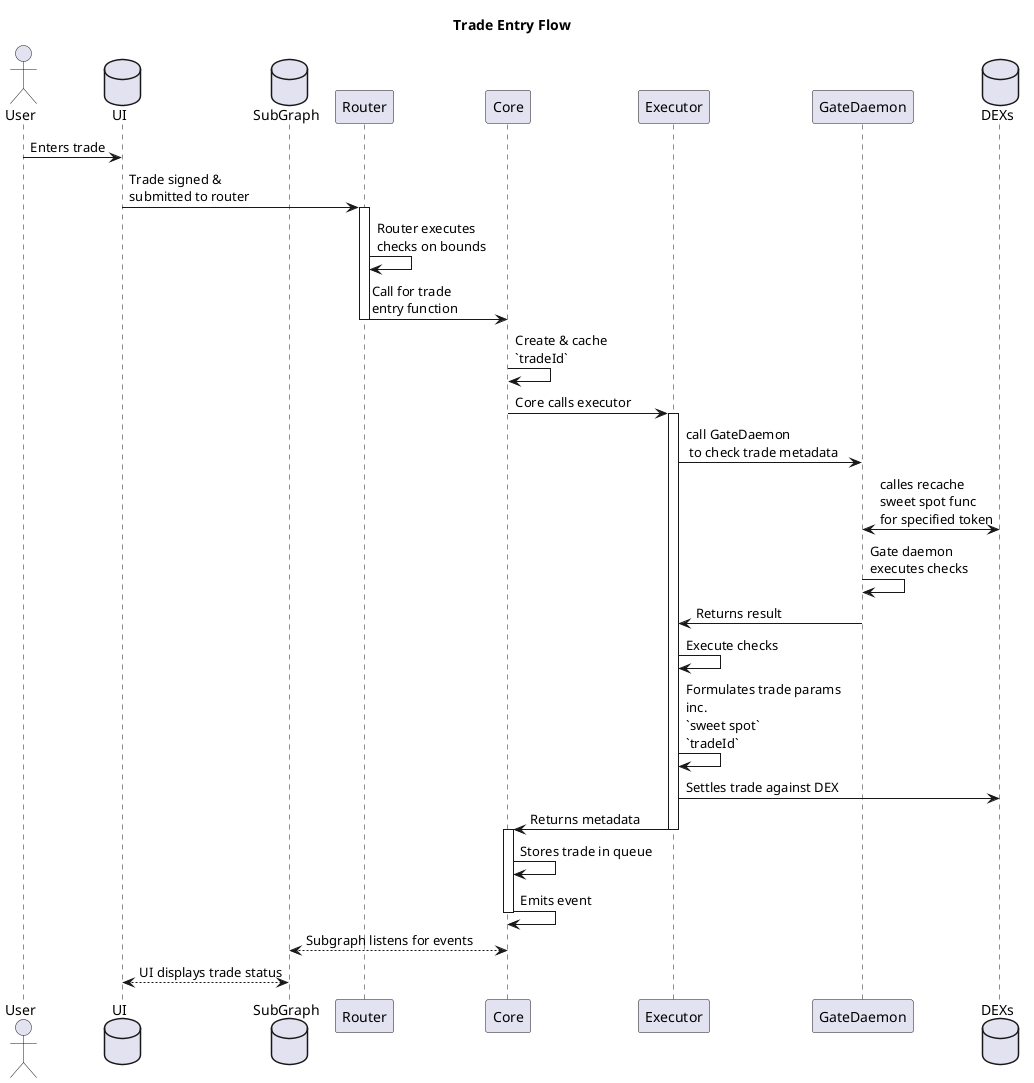 @startuml Trade Entry
title Trade Entry Flow

actor User
database "UI" as UI
database "SubGraph" as S
participant "Router" as R
participant "Core" as C
participant "Executor" as E
participant "GateDaemon" as GD
database "DEXs" as DEX

' == Authentication ==

User -> UI: Enters trade
UI -> R: Trade signed &\nsubmitted to router
activate R
R -> R: Router executes\nchecks on bounds
R -> C: Call for trade\nentry function
deactivate R
C -> C: Create & cache\n`tradeId`
C -> E: Core calls executor
activate E
E -> GD: call GateDaemon\n to check trade metadata
GD <-> DEX: calles recache \nsweet spot func\nfor specified token
GD -> GD: Gate daemon\nexecutes checks
GD -> E: Returns result
E -> E: Execute checks
E -> E: Formulates trade params\ninc.\n`sweet spot`\n`tradeId`
E -> DEX: Settles trade against DEX
E -> C: Returns metadata
deactivate E
activate C
C -> C: Stores trade in queue
C -> C: Emits event
deactivate C
S <--> C: Subgraph listens for events
UI <--> S: UI displays trade status
@enduml
